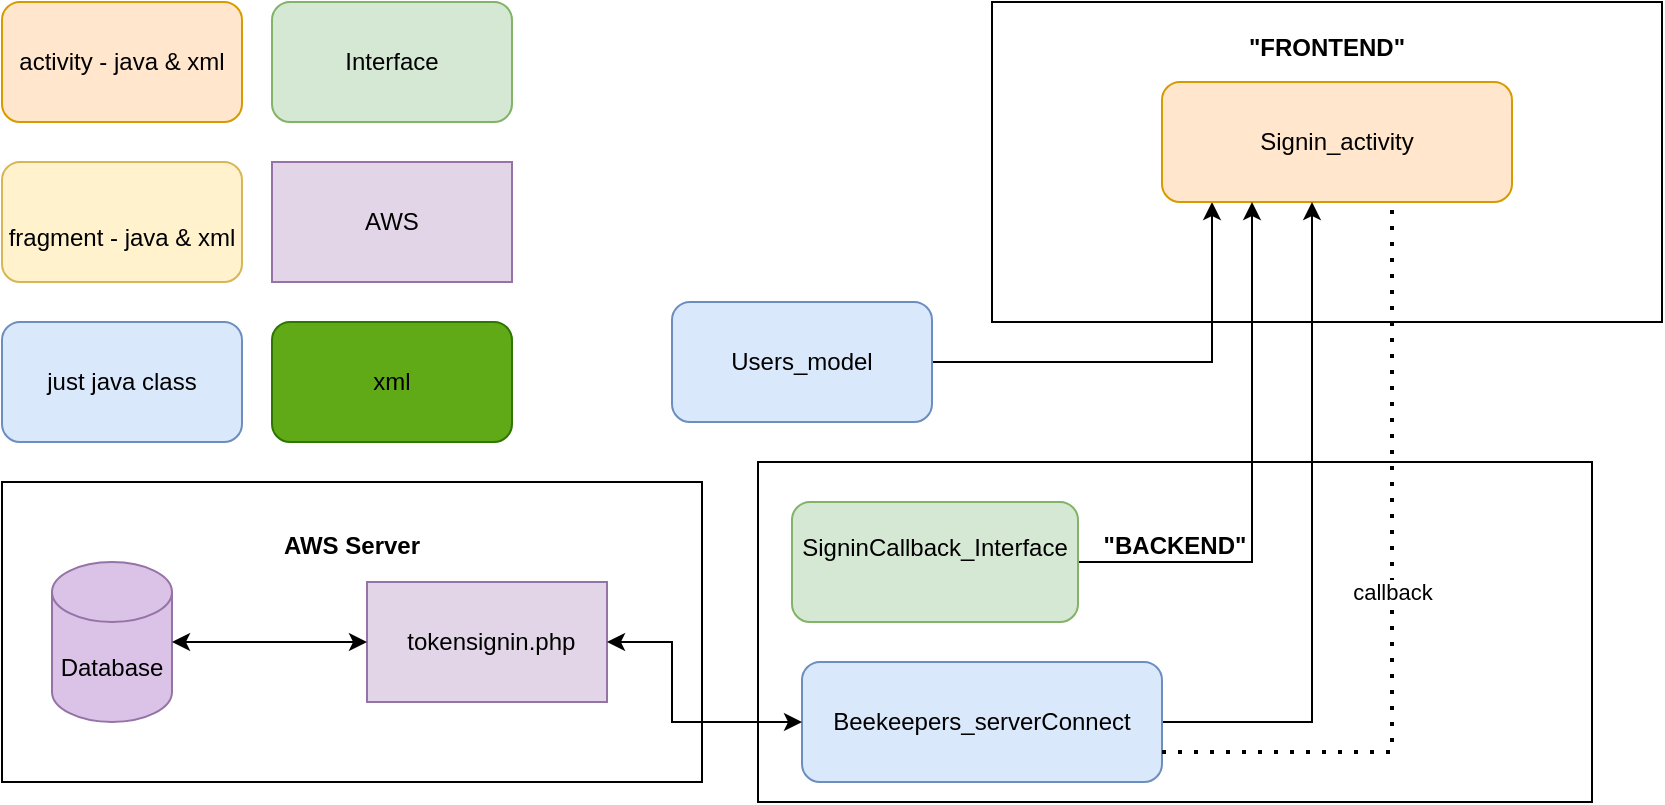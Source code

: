 <mxfile version="20.8.23" type="github" pages="3">
  <diagram id="4UmlPu19v3MCvHZ52S53" name="Signin">
    <mxGraphModel dx="1434" dy="754" grid="1" gridSize="10" guides="1" tooltips="1" connect="1" arrows="1" fold="1" page="1" pageScale="1" pageWidth="850" pageHeight="1100" math="0" shadow="0">
      <root>
        <mxCell id="0" />
        <mxCell id="1" parent="0" />
        <mxCell id="VYw_30TZjjUEuwEQ5wHI-1" value="&lt;div&gt;&lt;b&gt;&quot;FRONTEND&quot;&lt;/b&gt;&lt;/div&gt;&lt;div&gt;&lt;b&gt;&lt;br&gt;&lt;/b&gt;&lt;/div&gt;&lt;div&gt;&lt;b&gt;&lt;br&gt;&lt;/b&gt;&lt;/div&gt;&lt;div&gt;&lt;b&gt;&lt;br&gt;&lt;/b&gt;&lt;/div&gt;&lt;div&gt;&lt;b&gt;&lt;br&gt;&lt;/b&gt;&lt;/div&gt;&lt;div&gt;&lt;b&gt;&lt;br&gt;&lt;/b&gt;&lt;/div&gt;&lt;div&gt;&lt;b&gt;&lt;br&gt;&lt;/b&gt;&lt;/div&gt;&lt;div&gt;&lt;b&gt;&lt;br&gt;&lt;/b&gt;&lt;/div&gt;&lt;div&gt;&lt;b&gt;&lt;br&gt;&lt;/b&gt;&lt;/div&gt;" style="rounded=0;whiteSpace=wrap;html=1;" parent="1" vertex="1">
          <mxGeometry x="510" y="10" width="335" height="160" as="geometry" />
        </mxCell>
        <mxCell id="VYw_30TZjjUEuwEQ5wHI-2" value="&lt;b&gt;&quot;BACKEND&quot;&lt;br&gt;&lt;/b&gt;&lt;div&gt;&lt;b&gt;&lt;br&gt;&lt;/b&gt;&lt;/div&gt;&lt;div&gt;&lt;b&gt;&lt;br&gt;&lt;/b&gt;&lt;/div&gt;&lt;div&gt;&lt;b&gt;&lt;br&gt;&lt;/b&gt;&lt;/div&gt;&lt;div&gt;&lt;b&gt;&lt;br&gt;&lt;/b&gt;&lt;/div&gt;&lt;div&gt;&lt;b&gt;&lt;br&gt;&lt;/b&gt;&lt;/div&gt;&lt;div&gt;&lt;b&gt;&lt;br&gt;&lt;/b&gt;&lt;/div&gt;" style="rounded=0;whiteSpace=wrap;html=1;" parent="1" vertex="1">
          <mxGeometry x="393" y="240" width="417" height="170" as="geometry" />
        </mxCell>
        <mxCell id="VYw_30TZjjUEuwEQ5wHI-3" value="&lt;div&gt;&lt;b&gt;AWS Server&lt;/b&gt;&lt;/div&gt;&lt;div&gt;&lt;b&gt;&lt;br&gt;&lt;/b&gt;&lt;/div&gt;&lt;div&gt;&lt;b&gt;&lt;br&gt;&lt;/b&gt;&lt;/div&gt;&lt;div&gt;&lt;b&gt;&lt;br&gt;&lt;/b&gt;&lt;/div&gt;&lt;div&gt;&lt;b&gt;&lt;br&gt;&lt;/b&gt;&lt;/div&gt;&lt;div&gt;&lt;b&gt;&lt;br&gt;&lt;/b&gt;&lt;/div&gt;&lt;div&gt;&lt;b&gt;&lt;br&gt;&lt;/b&gt;&lt;/div&gt;" style="rounded=0;whiteSpace=wrap;html=1;" parent="1" vertex="1">
          <mxGeometry x="15" y="250" width="350" height="150" as="geometry" />
        </mxCell>
        <mxCell id="VYw_30TZjjUEuwEQ5wHI-4" style="edgeStyle=orthogonalEdgeStyle;rounded=0;orthogonalLoop=1;jettySize=auto;html=1;exitX=1;exitY=0.5;exitDx=0;exitDy=0;" parent="1" source="VYw_30TZjjUEuwEQ5wHI-5" target="VYw_30TZjjUEuwEQ5wHI-6" edge="1">
          <mxGeometry relative="1" as="geometry">
            <mxPoint x="643" y="280" as="targetPoint" />
            <Array as="points">
              <mxPoint x="620" y="190" />
            </Array>
          </mxGeometry>
        </mxCell>
        <mxCell id="VYw_30TZjjUEuwEQ5wHI-5" value="&lt;div&gt;Users_model&lt;/div&gt;" style="rounded=1;whiteSpace=wrap;html=1;fillColor=#dae8fc;strokeColor=#6c8ebf;" parent="1" vertex="1">
          <mxGeometry x="350" y="160" width="130" height="60" as="geometry" />
        </mxCell>
        <mxCell id="VYw_30TZjjUEuwEQ5wHI-6" value="&lt;div&gt;Signin_activity&lt;/div&gt;" style="rounded=1;whiteSpace=wrap;html=1;fillColor=#ffe6cc;strokeColor=#d79b00;" parent="1" vertex="1">
          <mxGeometry x="595" y="50" width="175" height="60" as="geometry" />
        </mxCell>
        <mxCell id="VYw_30TZjjUEuwEQ5wHI-14" style="edgeStyle=orthogonalEdgeStyle;rounded=0;orthogonalLoop=1;jettySize=auto;html=1;exitX=1;exitY=0.5;exitDx=0;exitDy=0;" parent="1" source="VYw_30TZjjUEuwEQ5wHI-19" target="VYw_30TZjjUEuwEQ5wHI-6" edge="1">
          <mxGeometry relative="1" as="geometry">
            <mxPoint x="743" y="560" as="sourcePoint" />
            <mxPoint x="713" y="410" as="targetPoint" />
            <Array as="points">
              <mxPoint x="670" y="370" />
            </Array>
          </mxGeometry>
        </mxCell>
        <mxCell id="VYw_30TZjjUEuwEQ5wHI-19" value="&lt;div&gt;Beekeepers_serverConnect&lt;br&gt;&lt;/div&gt;" style="rounded=1;whiteSpace=wrap;html=1;fillColor=#dae8fc;strokeColor=#6c8ebf;" parent="1" vertex="1">
          <mxGeometry x="415" y="340" width="180" height="60" as="geometry" />
        </mxCell>
        <mxCell id="VYw_30TZjjUEuwEQ5wHI-21" value="&amp;nbsp;tokensignin.php" style="rounded=0;whiteSpace=wrap;html=1;fillColor=#e1d5e7;strokeColor=#9673a6;" parent="1" vertex="1">
          <mxGeometry x="197.5" y="300" width="120" height="60" as="geometry" />
        </mxCell>
        <mxCell id="VYw_30TZjjUEuwEQ5wHI-22" style="edgeStyle=orthogonalEdgeStyle;rounded=0;orthogonalLoop=1;jettySize=auto;html=1;exitX=1;exitY=0.5;exitDx=0;exitDy=0;" parent="1" source="VYw_30TZjjUEuwEQ5wHI-23" target="VYw_30TZjjUEuwEQ5wHI-6" edge="1">
          <mxGeometry relative="1" as="geometry">
            <mxPoint x="643" y="380" as="targetPoint" />
            <Array as="points">
              <mxPoint x="640" y="290" />
            </Array>
          </mxGeometry>
        </mxCell>
        <mxCell id="VYw_30TZjjUEuwEQ5wHI-23" value="&lt;div&gt;SigninCallback_Interface&lt;/div&gt;&lt;div&gt;&lt;br&gt;&lt;/div&gt;" style="rounded=1;whiteSpace=wrap;html=1;fillColor=#d5e8d4;strokeColor=#82b366;" parent="1" vertex="1">
          <mxGeometry x="410" y="260" width="143" height="60" as="geometry" />
        </mxCell>
        <mxCell id="VYw_30TZjjUEuwEQ5wHI-24" value="activity - java &amp;amp; xml" style="rounded=1;whiteSpace=wrap;html=1;fillColor=#ffe6cc;strokeColor=#d79b00;" parent="1" vertex="1">
          <mxGeometry x="15" y="10" width="120" height="60" as="geometry" />
        </mxCell>
        <mxCell id="VYw_30TZjjUEuwEQ5wHI-25" value="&lt;br&gt;fragment - java &amp;amp; xml&lt;br&gt;" style="rounded=1;whiteSpace=wrap;html=1;fillColor=#fff2cc;strokeColor=#d6b656;" parent="1" vertex="1">
          <mxGeometry x="15" y="90" width="120" height="60" as="geometry" />
        </mxCell>
        <mxCell id="VYw_30TZjjUEuwEQ5wHI-26" value="just java class" style="rounded=1;whiteSpace=wrap;html=1;fillColor=#dae8fc;strokeColor=#6c8ebf;" parent="1" vertex="1">
          <mxGeometry x="15" y="170" width="120" height="60" as="geometry" />
        </mxCell>
        <mxCell id="VYw_30TZjjUEuwEQ5wHI-27" value="Interface" style="rounded=1;whiteSpace=wrap;html=1;fillColor=#d5e8d4;strokeColor=#82b366;" parent="1" vertex="1">
          <mxGeometry x="150" y="10" width="120" height="60" as="geometry" />
        </mxCell>
        <mxCell id="VYw_30TZjjUEuwEQ5wHI-28" value="AWS" style="rounded=0;whiteSpace=wrap;html=1;fillColor=#e1d5e7;strokeColor=#9673a6;" parent="1" vertex="1">
          <mxGeometry x="150" y="90" width="120" height="60" as="geometry" />
        </mxCell>
        <mxCell id="VYw_30TZjjUEuwEQ5wHI-29" value="callback" style="endArrow=none;dashed=1;html=1;dashPattern=1 3;strokeWidth=2;rounded=0;exitX=1;exitY=0.75;exitDx=0;exitDy=0;edgeStyle=orthogonalEdgeStyle;" parent="1" source="VYw_30TZjjUEuwEQ5wHI-19" target="VYw_30TZjjUEuwEQ5wHI-6" edge="1">
          <mxGeometry width="50" height="50" relative="1" as="geometry">
            <mxPoint x="833" y="550" as="sourcePoint" />
            <mxPoint x="748" y="310" as="targetPoint" />
            <Array as="points">
              <mxPoint x="710" y="385" />
            </Array>
          </mxGeometry>
        </mxCell>
        <mxCell id="VYw_30TZjjUEuwEQ5wHI-34" value="&lt;font color=&quot;#000000&quot;&gt;xml&lt;/font&gt;" style="rounded=1;whiteSpace=wrap;html=1;fillColor=#60a917;strokeColor=#2D7600;fontColor=#ffffff;" parent="1" vertex="1">
          <mxGeometry x="150" y="170" width="120" height="60" as="geometry" />
        </mxCell>
        <mxCell id="VYw_30TZjjUEuwEQ5wHI-43" value="" style="endArrow=classic;startArrow=classic;html=1;rounded=0;fontColor=#000000;entryX=0;entryY=0.5;entryDx=0;entryDy=0;edgeStyle=orthogonalEdgeStyle;" parent="1" source="VYw_30TZjjUEuwEQ5wHI-21" target="VYw_30TZjjUEuwEQ5wHI-19" edge="1">
          <mxGeometry width="50" height="50" relative="1" as="geometry">
            <mxPoint x="273" y="530" as="sourcePoint" />
            <mxPoint x="323" y="480" as="targetPoint" />
            <Array as="points">
              <mxPoint x="350" y="330" />
              <mxPoint x="350" y="370" />
            </Array>
          </mxGeometry>
        </mxCell>
        <mxCell id="VYw_30TZjjUEuwEQ5wHI-45" value="Database" style="shape=cylinder3;whiteSpace=wrap;html=1;boundedLbl=1;backgroundOutline=1;size=15;fillColor=#DBC2E7;strokeColor=#9673a6;" parent="1" vertex="1">
          <mxGeometry x="40" y="290" width="60" height="80" as="geometry" />
        </mxCell>
        <mxCell id="VYw_30TZjjUEuwEQ5wHI-46" value="" style="endArrow=classic;startArrow=classic;html=1;rounded=0;fontColor=#000000;" parent="1" source="VYw_30TZjjUEuwEQ5wHI-45" target="VYw_30TZjjUEuwEQ5wHI-21" edge="1">
          <mxGeometry width="50" height="50" relative="1" as="geometry">
            <mxPoint x="125" y="300" as="sourcePoint" />
            <mxPoint x="175" y="250" as="targetPoint" />
          </mxGeometry>
        </mxCell>
      </root>
    </mxGraphModel>
  </diagram>
  <diagram name="Farmers" id="byZFCMRHn3LV3xJCW1gj">
    <mxGraphModel dx="1434" dy="754" grid="1" gridSize="10" guides="1" tooltips="1" connect="1" arrows="1" fold="1" page="1" pageScale="1" pageWidth="850" pageHeight="1100" math="0" shadow="0">
      <root>
        <mxCell id="0" />
        <mxCell id="1" parent="0" />
        <mxCell id="D2RBy1HZfk2n_LwsA2Ud-38" value="&lt;div&gt;&lt;br&gt;&lt;/div&gt;&lt;div&gt;&lt;br&gt;&lt;/div&gt;&lt;div&gt;&lt;br&gt;&lt;/div&gt;&lt;div&gt;&lt;br&gt;&lt;/div&gt;&lt;div&gt;&lt;br&gt;&lt;/div&gt;&lt;div&gt;&lt;br&gt;&lt;/div&gt;&lt;div&gt;&lt;b&gt;&quot;FRONTEND&quot;&lt;/b&gt;&lt;br&gt;&lt;/div&gt;" style="rounded=0;whiteSpace=wrap;html=1;" parent="1" vertex="1">
          <mxGeometry x="410" y="30" width="440" height="380" as="geometry" />
        </mxCell>
        <mxCell id="D2RBy1HZfk2n_LwsA2Ud-25" value="&lt;div&gt;&lt;b&gt;&quot;BACKEND&quot;&lt;br&gt;&lt;/b&gt;&lt;/div&gt;&lt;div&gt;&lt;b&gt;&lt;br&gt;&lt;/b&gt;&lt;/div&gt;&lt;div&gt;&lt;b&gt;&lt;br&gt;&lt;/b&gt;&lt;/div&gt;&lt;div&gt;&lt;b&gt;&lt;br&gt;&lt;/b&gt;&lt;/div&gt;&lt;div&gt;&lt;b&gt;&lt;br&gt;&lt;/b&gt;&lt;/div&gt;&lt;div&gt;&lt;b&gt;&lt;br&gt;&lt;/b&gt;&lt;/div&gt;&lt;div&gt;&lt;b&gt;&lt;br&gt;&lt;/b&gt;&lt;/div&gt;&lt;div&gt;&lt;b&gt;&lt;br&gt;&lt;/b&gt;&lt;/div&gt;&lt;div&gt;&lt;b&gt;&lt;br&gt;&lt;/b&gt;&lt;/div&gt;&lt;div&gt;&lt;b&gt;&lt;br&gt;&lt;/b&gt;&lt;/div&gt;&lt;div&gt;&lt;b&gt;&lt;br&gt;&lt;/b&gt;&lt;/div&gt;&lt;div&gt;&lt;b&gt;&lt;br&gt;&lt;/b&gt;&lt;/div&gt;&lt;div&gt;&lt;b&gt;&lt;br&gt;&lt;/b&gt;&lt;/div&gt;&lt;div&gt;&lt;b&gt;&lt;br&gt;&lt;/b&gt;&lt;/div&gt;&lt;div&gt;&lt;b&gt;&lt;br&gt;&lt;/b&gt;&lt;/div&gt;&lt;div&gt;&lt;b&gt;&lt;br&gt;&lt;/b&gt;&lt;/div&gt;&lt;div&gt;&lt;b&gt;&lt;br&gt;&lt;/b&gt;&lt;/div&gt;&lt;div&gt;&lt;b&gt;&lt;br&gt;&lt;/b&gt;&lt;/div&gt;&lt;div&gt;&lt;b&gt;&lt;br&gt;&lt;/b&gt;&lt;/div&gt;&lt;div&gt;&lt;b&gt;&lt;br&gt;&lt;/b&gt;&lt;/div&gt;&lt;div&gt;&lt;b&gt;&lt;br&gt;&lt;/b&gt;&lt;/div&gt;" style="rounded=0;whiteSpace=wrap;html=1;" parent="1" vertex="1">
          <mxGeometry x="30" y="110" width="360" height="400" as="geometry" />
        </mxCell>
        <mxCell id="D2RBy1HZfk2n_LwsA2Ud-23" value="&lt;div&gt;&lt;br&gt;&lt;/div&gt;&lt;div&gt;&lt;br&gt;&lt;/div&gt;&lt;div&gt;&lt;br&gt;&lt;/div&gt;&lt;div&gt;&lt;br&gt;&lt;/div&gt;&lt;div&gt;&lt;b&gt;AWS Server&lt;/b&gt;&lt;br&gt;&lt;/div&gt;" style="rounded=0;whiteSpace=wrap;html=1;" parent="1" vertex="1">
          <mxGeometry x="30" y="520" width="350" height="280" as="geometry" />
        </mxCell>
        <mxCell id="D2RBy1HZfk2n_LwsA2Ud-11" style="edgeStyle=orthogonalEdgeStyle;rounded=0;orthogonalLoop=1;jettySize=auto;html=1;exitX=1;exitY=0.5;exitDx=0;exitDy=0;entryX=0;entryY=0.5;entryDx=0;entryDy=0;" parent="1" source="D2RBy1HZfk2n_LwsA2Ud-1" target="D2RBy1HZfk2n_LwsA2Ud-4" edge="1">
          <mxGeometry relative="1" as="geometry" />
        </mxCell>
        <mxCell id="D2RBy1HZfk2n_LwsA2Ud-1" value="Farmers_model" style="rounded=1;whiteSpace=wrap;html=1;fillColor=#dae8fc;strokeColor=#6c8ebf;" parent="1" vertex="1">
          <mxGeometry x="60" y="190" width="120" height="60" as="geometry" />
        </mxCell>
        <mxCell id="D2RBy1HZfk2n_LwsA2Ud-2" value="Farmers_activity" style="rounded=1;whiteSpace=wrap;html=1;fillColor=#ffe6cc;strokeColor=#d79b00;" parent="1" vertex="1">
          <mxGeometry x="720" y="140" width="120" height="60" as="geometry" />
        </mxCell>
        <mxCell id="D2RBy1HZfk2n_LwsA2Ud-33" style="edgeStyle=orthogonalEdgeStyle;rounded=0;orthogonalLoop=1;jettySize=auto;html=1;exitX=0.5;exitY=0;exitDx=0;exitDy=0;entryX=0.25;entryY=1;entryDx=0;entryDy=0;" parent="1" source="D2RBy1HZfk2n_LwsA2Ud-3" target="D2RBy1HZfk2n_LwsA2Ud-2" edge="1">
          <mxGeometry relative="1" as="geometry" />
        </mxCell>
        <mxCell id="D2RBy1HZfk2n_LwsA2Ud-3" value="Farmers_fragment" style="rounded=1;whiteSpace=wrap;html=1;fillColor=#fff2cc;strokeColor=#d6b656;" parent="1" vertex="1">
          <mxGeometry x="435" y="220" width="120" height="60" as="geometry" />
        </mxCell>
        <mxCell id="D2RBy1HZfk2n_LwsA2Ud-10" style="edgeStyle=orthogonalEdgeStyle;rounded=0;orthogonalLoop=1;jettySize=auto;html=1;exitX=1;exitY=0.5;exitDx=0;exitDy=0;entryX=0;entryY=0.5;entryDx=0;entryDy=0;" parent="1" source="D2RBy1HZfk2n_LwsA2Ud-4" target="D2RBy1HZfk2n_LwsA2Ud-3" edge="1">
          <mxGeometry relative="1" as="geometry" />
        </mxCell>
        <mxCell id="D2RBy1HZfk2n_LwsA2Ud-29" value="Data massaged" style="edgeStyle=orthogonalEdgeStyle;rounded=0;orthogonalLoop=1;jettySize=auto;html=1;exitX=0;exitY=0.75;exitDx=0;exitDy=0;entryX=0;entryY=0;entryDx=0;entryDy=0;" parent="1" source="D2RBy1HZfk2n_LwsA2Ud-3" target="D2RBy1HZfk2n_LwsA2Ud-8" edge="1">
          <mxGeometry relative="1" as="geometry" />
        </mxCell>
        <mxCell id="7gFXUmpZiTI0ASyDjUsG-7" style="edgeStyle=orthogonalEdgeStyle;rounded=0;orthogonalLoop=1;jettySize=auto;html=1;exitX=1;exitY=0.25;exitDx=0;exitDy=0;entryX=0;entryY=0.5;entryDx=0;entryDy=0;" parent="1" source="D2RBy1HZfk2n_LwsA2Ud-4" target="7gFXUmpZiTI0ASyDjUsG-1" edge="1">
          <mxGeometry relative="1" as="geometry" />
        </mxCell>
        <mxCell id="D2RBy1HZfk2n_LwsA2Ud-4" value="Farmers_viewModel" style="rounded=1;whiteSpace=wrap;html=1;fillColor=#dae8fc;strokeColor=#6c8ebf;" parent="1" vertex="1">
          <mxGeometry x="240" y="190" width="120" height="60" as="geometry" />
        </mxCell>
        <mxCell id="D2RBy1HZfk2n_LwsA2Ud-13" style="edgeStyle=orthogonalEdgeStyle;rounded=0;orthogonalLoop=1;jettySize=auto;html=1;exitX=0.5;exitY=0;exitDx=0;exitDy=0;entryX=0.5;entryY=1;entryDx=0;entryDy=0;" parent="1" source="D2RBy1HZfk2n_LwsA2Ud-16" target="D2RBy1HZfk2n_LwsA2Ud-15" edge="1">
          <mxGeometry relative="1" as="geometry">
            <mxPoint x="300" y="430" as="sourcePoint" />
            <mxPoint x="300" y="370" as="targetPoint" />
          </mxGeometry>
        </mxCell>
        <mxCell id="D2RBy1HZfk2n_LwsA2Ud-12" style="edgeStyle=orthogonalEdgeStyle;rounded=0;orthogonalLoop=1;jettySize=auto;html=1;exitX=0.5;exitY=0;exitDx=0;exitDy=0;entryX=0.5;entryY=1;entryDx=0;entryDy=0;" parent="1" source="D2RBy1HZfk2n_LwsA2Ud-15" target="D2RBy1HZfk2n_LwsA2Ud-4" edge="1">
          <mxGeometry relative="1" as="geometry">
            <mxPoint x="300" y="310" as="sourcePoint" />
          </mxGeometry>
        </mxCell>
        <mxCell id="D2RBy1HZfk2n_LwsA2Ud-9" style="edgeStyle=orthogonalEdgeStyle;rounded=0;orthogonalLoop=1;jettySize=auto;html=1;exitX=0.5;exitY=0;exitDx=0;exitDy=0;entryX=0.5;entryY=1;entryDx=0;entryDy=0;" parent="1" source="D2RBy1HZfk2n_LwsA2Ud-8" target="D2RBy1HZfk2n_LwsA2Ud-3" edge="1">
          <mxGeometry relative="1" as="geometry" />
        </mxCell>
        <mxCell id="D2RBy1HZfk2n_LwsA2Ud-8" value="Farmers_recycler&lt;br&gt;ViewAdapater" style="rounded=1;whiteSpace=wrap;html=1;fillColor=#dae8fc;strokeColor=#6c8ebf;" parent="1" vertex="1">
          <mxGeometry x="425" y="310" width="120" height="60" as="geometry" />
        </mxCell>
        <mxCell id="D2RBy1HZfk2n_LwsA2Ud-15" value="Farmers_repository" style="rounded=1;whiteSpace=wrap;html=1;fillColor=#dae8fc;strokeColor=#6c8ebf;" parent="1" vertex="1">
          <mxGeometry x="240" y="310" width="120" height="60" as="geometry" />
        </mxCell>
        <mxCell id="D2RBy1HZfk2n_LwsA2Ud-16" value="&lt;div&gt;Farmers_background&lt;/div&gt;&lt;div&gt;Farmers_serverConnect&lt;br&gt;&lt;/div&gt;" style="rounded=1;whiteSpace=wrap;html=1;fillColor=#dae8fc;strokeColor=#6c8ebf;" parent="1" vertex="1">
          <mxGeometry x="230" y="430" width="140" height="60" as="geometry" />
        </mxCell>
        <mxCell id="D2RBy1HZfk2n_LwsA2Ud-17" value="farmers.php" style="rounded=0;whiteSpace=wrap;html=1;fillColor=#e1d5e7;strokeColor=#9673a6;" parent="1" vertex="1">
          <mxGeometry x="70" y="570" width="120" height="60" as="geometry" />
        </mxCell>
        <mxCell id="D2RBy1HZfk2n_LwsA2Ud-18" value="Database" style="shape=cylinder3;whiteSpace=wrap;html=1;boundedLbl=1;backgroundOutline=1;size=15;fillColor=#e1d5e7;strokeColor=#9673a6;" parent="1" vertex="1">
          <mxGeometry x="160" y="710" width="60" height="80" as="geometry" />
        </mxCell>
        <mxCell id="A2ieakUezRGbFhJahq2I-2" style="edgeStyle=orthogonalEdgeStyle;rounded=0;orthogonalLoop=1;jettySize=auto;html=1;exitX=1;exitY=0.5;exitDx=0;exitDy=0;entryX=0;entryY=0.5;entryDx=0;entryDy=0;" parent="1" source="A2ieakUezRGbFhJahq2I-1" target="D2RBy1HZfk2n_LwsA2Ud-15" edge="1">
          <mxGeometry relative="1" as="geometry" />
        </mxCell>
        <mxCell id="A2ieakUezRGbFhJahq2I-1" value="&lt;div&gt;FarmersCallback_Interface&lt;/div&gt;&lt;div&gt;&lt;br&gt;&lt;/div&gt;" style="rounded=1;whiteSpace=wrap;html=1;fillColor=#d5e8d4;strokeColor=#82b366;" parent="1" vertex="1">
          <mxGeometry x="40" y="310" width="160" height="60" as="geometry" />
        </mxCell>
        <mxCell id="A2ieakUezRGbFhJahq2I-3" value="activity - java &amp;amp; xml" style="rounded=1;whiteSpace=wrap;html=1;fillColor=#ffe6cc;strokeColor=#d79b00;" parent="1" vertex="1">
          <mxGeometry x="565" y="510" width="120" height="60" as="geometry" />
        </mxCell>
        <mxCell id="A2ieakUezRGbFhJahq2I-4" value="&lt;br&gt;fragment - java &amp;amp; xml&lt;br&gt;" style="rounded=1;whiteSpace=wrap;html=1;fillColor=#fff2cc;strokeColor=#d6b656;" parent="1" vertex="1">
          <mxGeometry x="565" y="590" width="120" height="60" as="geometry" />
        </mxCell>
        <mxCell id="A2ieakUezRGbFhJahq2I-5" value="just java class" style="rounded=1;whiteSpace=wrap;html=1;fillColor=#dae8fc;strokeColor=#6c8ebf;" parent="1" vertex="1">
          <mxGeometry x="565" y="670" width="120" height="60" as="geometry" />
        </mxCell>
        <mxCell id="A2ieakUezRGbFhJahq2I-6" value="Interface" style="rounded=1;whiteSpace=wrap;html=1;fillColor=#d5e8d4;strokeColor=#82b366;" parent="1" vertex="1">
          <mxGeometry x="700" y="510" width="120" height="60" as="geometry" />
        </mxCell>
        <mxCell id="A2ieakUezRGbFhJahq2I-7" value="AWS" style="rounded=0;whiteSpace=wrap;html=1;fillColor=#e1d5e7;strokeColor=#9673a6;" parent="1" vertex="1">
          <mxGeometry x="700" y="590" width="120" height="60" as="geometry" />
        </mxCell>
        <mxCell id="N2j-nEuSFZMhURVLFcbB-1" value="callback" style="endArrow=none;dashed=1;html=1;dashPattern=1 3;strokeWidth=2;rounded=0;exitX=1;exitY=0.25;exitDx=0;exitDy=0;entryX=0.75;entryY=1;entryDx=0;entryDy=0;" parent="1" source="D2RBy1HZfk2n_LwsA2Ud-16" target="D2RBy1HZfk2n_LwsA2Ud-4" edge="1">
          <mxGeometry width="50" height="50" relative="1" as="geometry">
            <mxPoint x="390" y="420" as="sourcePoint" />
            <mxPoint x="440" y="370" as="targetPoint" />
            <Array as="points">
              <mxPoint x="390" y="445" />
              <mxPoint x="380" y="300" />
              <mxPoint x="330" y="300" />
            </Array>
          </mxGeometry>
        </mxCell>
        <mxCell id="7gFXUmpZiTI0ASyDjUsG-6" style="edgeStyle=orthogonalEdgeStyle;rounded=0;orthogonalLoop=1;jettySize=auto;html=1;exitX=1;exitY=0.5;exitDx=0;exitDy=0;entryX=0;entryY=0.25;entryDx=0;entryDy=0;" parent="1" source="7gFXUmpZiTI0ASyDjUsG-1" target="D2RBy1HZfk2n_LwsA2Ud-2" edge="1">
          <mxGeometry relative="1" as="geometry" />
        </mxCell>
        <mxCell id="7gFXUmpZiTI0ASyDjUsG-1" value="FarmersDetail_fragment" style="rounded=1;whiteSpace=wrap;html=1;fillColor=#fff2cc;strokeColor=#d6b656;" parent="1" vertex="1">
          <mxGeometry x="425" y="130" width="140" height="60" as="geometry" />
        </mxCell>
        <mxCell id="7gFXUmpZiTI0ASyDjUsG-8" value="getFarmerPictures.php" style="rounded=0;whiteSpace=wrap;html=1;fillColor=#e1d5e7;strokeColor=#9673a6;" parent="1" vertex="1">
          <mxGeometry x="220" y="570" width="130" height="60" as="geometry" />
        </mxCell>
        <mxCell id="7gFXUmpZiTI0ASyDjUsG-9" value="" style="endArrow=classic;startArrow=classic;html=1;rounded=0;entryX=0;entryY=0.5;entryDx=0;entryDy=0;exitX=0.25;exitY=0;exitDx=0;exitDy=0;" parent="1" source="D2RBy1HZfk2n_LwsA2Ud-17" target="D2RBy1HZfk2n_LwsA2Ud-16" edge="1">
          <mxGeometry width="50" height="50" relative="1" as="geometry">
            <mxPoint x="130" y="510" as="sourcePoint" />
            <mxPoint x="180" y="460" as="targetPoint" />
            <Array as="points">
              <mxPoint x="100" y="500" />
              <mxPoint x="160" y="500" />
              <mxPoint x="160" y="460" />
            </Array>
          </mxGeometry>
        </mxCell>
        <mxCell id="7gFXUmpZiTI0ASyDjUsG-10" value="" style="endArrow=classic;startArrow=classic;html=1;rounded=0;entryX=0.25;entryY=1;entryDx=0;entryDy=0;exitX=0;exitY=0;exitDx=0;exitDy=52.5;exitPerimeter=0;" parent="1" source="D2RBy1HZfk2n_LwsA2Ud-18" target="D2RBy1HZfk2n_LwsA2Ud-17" edge="1">
          <mxGeometry width="50" height="50" relative="1" as="geometry">
            <mxPoint x="80" y="720" as="sourcePoint" />
            <mxPoint x="130" y="670" as="targetPoint" />
            <Array as="points">
              <mxPoint x="100" y="763" />
            </Array>
          </mxGeometry>
        </mxCell>
        <mxCell id="_xwLSgBINadIU_c_Yclm-1" value="" style="endArrow=classic;startArrow=classic;html=1;rounded=0;exitX=1;exitY=0;exitDx=0;exitDy=52.5;exitPerimeter=0;entryX=0.75;entryY=1;entryDx=0;entryDy=0;" parent="1" source="D2RBy1HZfk2n_LwsA2Ud-18" target="7gFXUmpZiTI0ASyDjUsG-8" edge="1">
          <mxGeometry width="50" height="50" relative="1" as="geometry">
            <mxPoint x="280" y="730" as="sourcePoint" />
            <mxPoint x="330" y="680" as="targetPoint" />
            <Array as="points">
              <mxPoint x="318" y="763" />
            </Array>
          </mxGeometry>
        </mxCell>
        <mxCell id="pwigSYivNJJ7ZsHtrfk3-2" value="" style="endArrow=classic;startArrow=classic;html=1;rounded=0;fontColor=#000000;exitX=1;exitY=0.5;exitDx=0;exitDy=0;entryX=1;entryY=0.75;entryDx=0;entryDy=0;" parent="1" source="7gFXUmpZiTI0ASyDjUsG-8" target="D2RBy1HZfk2n_LwsA2Ud-3" edge="1">
          <mxGeometry width="50" height="50" relative="1" as="geometry">
            <mxPoint x="470" y="600" as="sourcePoint" />
            <mxPoint x="520" y="550" as="targetPoint" />
            <Array as="points">
              <mxPoint x="555" y="600" />
            </Array>
          </mxGeometry>
        </mxCell>
      </root>
    </mxGraphModel>
  </diagram>
  <diagram id="u-hS6xU6RPR59OFksZiX" name="Beekeepers">
    <mxGraphModel dx="2359" dy="794" grid="1" gridSize="10" guides="1" tooltips="1" connect="1" arrows="1" fold="1" page="1" pageScale="1" pageWidth="850" pageHeight="1100" math="0" shadow="0">
      <root>
        <mxCell id="0" />
        <mxCell id="1" parent="0" />
        <mxCell id="JUqm8lqT8SOmkLuRSxTt-1" value="&lt;div&gt;&lt;b&gt;&quot;FRONTEND&quot;&lt;/b&gt;&lt;/div&gt;&lt;div&gt;&lt;b&gt;&lt;br&gt;&lt;/b&gt;&lt;/div&gt;&lt;div&gt;&lt;b&gt;&lt;br&gt;&lt;/b&gt;&lt;/div&gt;&lt;div&gt;&lt;b&gt;&lt;br&gt;&lt;/b&gt;&lt;/div&gt;&lt;div&gt;&lt;b&gt;&lt;br&gt;&lt;/b&gt;&lt;/div&gt;&lt;div&gt;&lt;b&gt;&lt;br&gt;&lt;/b&gt;&lt;/div&gt;&lt;div&gt;&lt;b&gt;&lt;br&gt;&lt;/b&gt;&lt;/div&gt;&lt;div&gt;&lt;b&gt;&lt;br&gt;&lt;/b&gt;&lt;/div&gt;&lt;div&gt;&lt;b&gt;&lt;br&gt;&lt;/b&gt;&lt;/div&gt;&lt;div&gt;&lt;b&gt;&lt;br&gt;&lt;/b&gt;&lt;/div&gt;&lt;div&gt;&lt;b&gt;&lt;br&gt;&lt;/b&gt;&lt;/div&gt;&lt;div&gt;&lt;b&gt;&lt;br&gt;&lt;/b&gt;&lt;/div&gt;&lt;div&gt;&lt;b&gt;&lt;br&gt;&lt;/b&gt;&lt;/div&gt;&lt;div&gt;&lt;b&gt;&lt;br&gt;&lt;/b&gt;&lt;/div&gt;&lt;div&gt;&lt;b&gt;&lt;br&gt;&lt;/b&gt;&lt;/div&gt;&lt;div&gt;&lt;b&gt;&lt;br&gt;&lt;/b&gt;&lt;/div&gt;&lt;div&gt;&lt;b&gt;&lt;br&gt;&lt;/b&gt;&lt;/div&gt;&lt;div&gt;&lt;b&gt;&lt;br&gt;&lt;/b&gt;&lt;/div&gt;&lt;div&gt;&lt;b&gt;&lt;br&gt;&lt;/b&gt;&lt;/div&gt;&lt;div&gt;&lt;b&gt;&lt;br&gt;&lt;/b&gt;&lt;/div&gt;&lt;div&gt;&lt;b&gt;&lt;br&gt;&lt;/b&gt;&lt;/div&gt;&lt;div&gt;&lt;b&gt;&lt;br&gt;&lt;/b&gt;&lt;/div&gt;&lt;div&gt;&lt;b&gt;&lt;br&gt;&lt;/b&gt;&lt;/div&gt;&lt;div&gt;&lt;b&gt;&lt;br&gt;&lt;/b&gt;&lt;/div&gt;&lt;div&gt;&lt;b&gt;&lt;br&gt;&lt;/b&gt;&lt;/div&gt;&lt;div&gt;&lt;b&gt;&lt;br&gt;&lt;/b&gt;&lt;/div&gt;&lt;div&gt;&lt;b&gt;&lt;br&gt;&lt;/b&gt;&lt;/div&gt;&lt;div&gt;&lt;b&gt;&lt;br&gt;&lt;/b&gt;&lt;/div&gt;&lt;div&gt;&lt;b&gt;&lt;br&gt;&lt;/b&gt;&lt;/div&gt;" style="rounded=0;whiteSpace=wrap;html=1;" parent="1" vertex="1">
          <mxGeometry x="-80" y="10" width="925" height="480" as="geometry" />
        </mxCell>
        <mxCell id="JUqm8lqT8SOmkLuRSxTt-2" value="&lt;b&gt;&quot;BACKEND&quot;&lt;br&gt;&lt;/b&gt;&lt;div&gt;&lt;b&gt;&lt;br&gt;&lt;/b&gt;&lt;/div&gt;&lt;div&gt;&lt;b&gt;&lt;br&gt;&lt;/b&gt;&lt;/div&gt;&lt;div&gt;&lt;b&gt;&lt;br&gt;&lt;/b&gt;&lt;/div&gt;&lt;div&gt;&lt;b&gt;&lt;br&gt;&lt;/b&gt;&lt;/div&gt;&lt;div&gt;&lt;b&gt;&lt;br&gt;&lt;/b&gt;&lt;/div&gt;&lt;div&gt;&lt;b&gt;&lt;br&gt;&lt;/b&gt;&lt;/div&gt;" style="rounded=0;whiteSpace=wrap;html=1;" parent="1" vertex="1">
          <mxGeometry x="165" y="500" width="440" height="270" as="geometry" />
        </mxCell>
        <mxCell id="JUqm8lqT8SOmkLuRSxTt-3" value="&lt;div&gt;&lt;br&gt;&lt;/div&gt;&lt;div&gt;&lt;br&gt;&lt;/div&gt;&lt;div&gt;&lt;br&gt;&lt;/div&gt;&lt;div&gt;&lt;br&gt;&lt;/div&gt;&lt;div&gt;&lt;b&gt;AWS Server&lt;/b&gt;&lt;br&gt;&lt;/div&gt;" style="rounded=0;whiteSpace=wrap;html=1;" parent="1" vertex="1">
          <mxGeometry x="-210" y="500" width="350" height="290" as="geometry" />
        </mxCell>
        <mxCell id="JUqm8lqT8SOmkLuRSxTt-4" style="edgeStyle=orthogonalEdgeStyle;rounded=0;orthogonalLoop=1;jettySize=auto;html=1;exitX=1;exitY=0.5;exitDx=0;exitDy=0;entryX=0;entryY=0.5;entryDx=0;entryDy=0;" parent="1" source="JUqm8lqT8SOmkLuRSxTt-5" target="JUqm8lqT8SOmkLuRSxTt-11" edge="1">
          <mxGeometry relative="1" as="geometry" />
        </mxCell>
        <mxCell id="JUqm8lqT8SOmkLuRSxTt-5" value="&lt;div&gt;Beekeepers_model&lt;/div&gt;" style="rounded=1;whiteSpace=wrap;html=1;fillColor=#dae8fc;strokeColor=#6c8ebf;" parent="1" vertex="1">
          <mxGeometry x="245" y="510" width="130" height="60" as="geometry" />
        </mxCell>
        <mxCell id="JUqm8lqT8SOmkLuRSxTt-6" value="&lt;div&gt;BeekeepersOverview_activity&lt;/div&gt;" style="rounded=1;whiteSpace=wrap;html=1;fillColor=#ffe6cc;strokeColor=#d79b00;" parent="1" vertex="1">
          <mxGeometry x="-20" y="60" width="175" height="60" as="geometry" />
        </mxCell>
        <mxCell id="JUqm8lqT8SOmkLuRSxTt-7" style="edgeStyle=orthogonalEdgeStyle;rounded=0;orthogonalLoop=1;jettySize=auto;html=1;exitX=0.5;exitY=0;exitDx=0;exitDy=0;entryX=0.25;entryY=1;entryDx=0;entryDy=0;" parent="1" source="JUqm8lqT8SOmkLuRSxTt-8" target="JUqm8lqT8SOmkLuRSxTt-6" edge="1">
          <mxGeometry relative="1" as="geometry" />
        </mxCell>
        <mxCell id="JUqm8lqT8SOmkLuRSxTt-8" value="BeekeepersOverview_fragment" style="rounded=1;whiteSpace=wrap;html=1;fillColor=#fff2cc;strokeColor=#d6b656;" parent="1" vertex="1">
          <mxGeometry x="-50" y="190" width="180" height="60" as="geometry" />
        </mxCell>
        <mxCell id="JUqm8lqT8SOmkLuRSxTt-9" style="edgeStyle=orthogonalEdgeStyle;rounded=0;orthogonalLoop=1;jettySize=auto;html=1;entryX=1;entryY=1;entryDx=0;entryDy=0;exitX=0.25;exitY=0;exitDx=0;exitDy=0;" parent="1" source="JUqm8lqT8SOmkLuRSxTt-11" target="JUqm8lqT8SOmkLuRSxTt-8" edge="1">
          <mxGeometry relative="1" as="geometry">
            <mxPoint x="450" y="470" as="sourcePoint" />
            <Array as="points">
              <mxPoint x="450" y="470" />
              <mxPoint x="240" y="470" />
              <mxPoint x="240" y="290" />
              <mxPoint x="130" y="290" />
            </Array>
          </mxGeometry>
        </mxCell>
        <mxCell id="JUqm8lqT8SOmkLuRSxTt-10" value="Data massaged" style="edgeStyle=orthogonalEdgeStyle;rounded=0;orthogonalLoop=1;jettySize=auto;html=1;exitX=0.25;exitY=1;exitDx=0;exitDy=0;entryX=0;entryY=0;entryDx=0;entryDy=0;" parent="1" source="JUqm8lqT8SOmkLuRSxTt-8" target="JUqm8lqT8SOmkLuRSxTt-15" edge="1">
          <mxGeometry relative="1" as="geometry" />
        </mxCell>
        <mxCell id="uqkRNkJ_8DF6tc1GLCMt-2" style="edgeStyle=orthogonalEdgeStyle;rounded=0;orthogonalLoop=1;jettySize=auto;html=1;exitX=1;exitY=0.75;exitDx=0;exitDy=0;fontColor=#000000;" parent="1" source="JUqm8lqT8SOmkLuRSxTt-11" target="_SZNkDUoSoNYlQLUgMdR-4" edge="1">
          <mxGeometry relative="1" as="geometry" />
        </mxCell>
        <mxCell id="uqkRNkJ_8DF6tc1GLCMt-3" style="edgeStyle=orthogonalEdgeStyle;rounded=0;orthogonalLoop=1;jettySize=auto;html=1;exitX=0.5;exitY=0;exitDx=0;exitDy=0;fontColor=#000000;" parent="1" source="JUqm8lqT8SOmkLuRSxTt-11" target="_SZNkDUoSoNYlQLUgMdR-2" edge="1">
          <mxGeometry relative="1" as="geometry">
            <Array as="points">
              <mxPoint x="485" y="420" />
              <mxPoint x="340" y="420" />
            </Array>
          </mxGeometry>
        </mxCell>
        <mxCell id="JUqm8lqT8SOmkLuRSxTt-11" value="&lt;div&gt;Beekeepers_viewModel&lt;/div&gt;" style="rounded=1;whiteSpace=wrap;html=1;fillColor=#dae8fc;strokeColor=#6c8ebf;" parent="1" vertex="1">
          <mxGeometry x="415" y="510" width="140" height="60" as="geometry" />
        </mxCell>
        <mxCell id="JUqm8lqT8SOmkLuRSxTt-12" style="edgeStyle=orthogonalEdgeStyle;rounded=0;orthogonalLoop=1;jettySize=auto;html=1;exitX=1;exitY=0.5;exitDx=0;exitDy=0;entryX=0.5;entryY=1;entryDx=0;entryDy=0;" parent="1" source="JUqm8lqT8SOmkLuRSxTt-18" target="JUqm8lqT8SOmkLuRSxTt-16" edge="1">
          <mxGeometry relative="1" as="geometry">
            <mxPoint x="515" y="820" as="sourcePoint" />
            <mxPoint x="515" y="760" as="targetPoint" />
          </mxGeometry>
        </mxCell>
        <mxCell id="JUqm8lqT8SOmkLuRSxTt-13" style="edgeStyle=orthogonalEdgeStyle;rounded=0;orthogonalLoop=1;jettySize=auto;html=1;exitX=0.5;exitY=0;exitDx=0;exitDy=0;entryX=0.5;entryY=1;entryDx=0;entryDy=0;" parent="1" source="JUqm8lqT8SOmkLuRSxTt-16" target="JUqm8lqT8SOmkLuRSxTt-11" edge="1">
          <mxGeometry relative="1" as="geometry">
            <mxPoint x="515" y="700" as="sourcePoint" />
          </mxGeometry>
        </mxCell>
        <mxCell id="JUqm8lqT8SOmkLuRSxTt-14" style="edgeStyle=orthogonalEdgeStyle;rounded=0;orthogonalLoop=1;jettySize=auto;html=1;exitX=0.5;exitY=0;exitDx=0;exitDy=0;entryX=0.75;entryY=1;entryDx=0;entryDy=0;" parent="1" source="JUqm8lqT8SOmkLuRSxTt-15" target="JUqm8lqT8SOmkLuRSxTt-8" edge="1">
          <mxGeometry relative="1" as="geometry" />
        </mxCell>
        <mxCell id="JUqm8lqT8SOmkLuRSxTt-15" value="&lt;div&gt;BeeKeepers_recycler&lt;/div&gt;ViewAdapater" style="rounded=1;whiteSpace=wrap;html=1;fillColor=#dae8fc;strokeColor=#6c8ebf;" parent="1" vertex="1">
          <mxGeometry x="5" y="300" width="120" height="60" as="geometry" />
        </mxCell>
        <mxCell id="JUqm8lqT8SOmkLuRSxTt-16" value="Beekeepers_repository" style="rounded=1;whiteSpace=wrap;html=1;fillColor=#dae8fc;strokeColor=#6c8ebf;" parent="1" vertex="1">
          <mxGeometry x="415" y="610" width="140" height="60" as="geometry" />
        </mxCell>
        <mxCell id="JUqm8lqT8SOmkLuRSxTt-18" value="&lt;div&gt;Beekeepers_serverConnect&lt;br&gt;&lt;/div&gt;" style="rounded=1;whiteSpace=wrap;html=1;fillColor=#dae8fc;strokeColor=#6c8ebf;" parent="1" vertex="1">
          <mxGeometry x="200" y="690" width="180" height="60" as="geometry" />
        </mxCell>
        <mxCell id="uNIUjDinPRB57yDUoqEO-2" value="" style="edgeStyle=orthogonalEdgeStyle;rounded=0;orthogonalLoop=1;jettySize=auto;html=1;" edge="1" parent="1" source="JUqm8lqT8SOmkLuRSxTt-21" target="JUqm8lqT8SOmkLuRSxTt-18">
          <mxGeometry relative="1" as="geometry" />
        </mxCell>
        <mxCell id="JUqm8lqT8SOmkLuRSxTt-21" value="&amp;nbsp;beekeepers.php" style="rounded=0;whiteSpace=wrap;html=1;fillColor=#e1d5e7;strokeColor=#9673a6;" parent="1" vertex="1">
          <mxGeometry x="-27.5" y="690" width="120" height="60" as="geometry" />
        </mxCell>
        <mxCell id="JUqm8lqT8SOmkLuRSxTt-28" style="edgeStyle=orthogonalEdgeStyle;rounded=0;orthogonalLoop=1;jettySize=auto;html=1;exitX=1;exitY=0.5;exitDx=0;exitDy=0;entryX=0;entryY=0.5;entryDx=0;entryDy=0;" parent="1" source="JUqm8lqT8SOmkLuRSxTt-29" target="JUqm8lqT8SOmkLuRSxTt-16" edge="1">
          <mxGeometry relative="1" as="geometry" />
        </mxCell>
        <mxCell id="JUqm8lqT8SOmkLuRSxTt-29" value="&lt;div&gt;BeekeepersCallback_Interface&lt;/div&gt;&lt;div&gt;&lt;br&gt;&lt;/div&gt;" style="rounded=1;whiteSpace=wrap;html=1;fillColor=#d5e8d4;strokeColor=#82b366;" parent="1" vertex="1">
          <mxGeometry x="205" y="610" width="190" height="60" as="geometry" />
        </mxCell>
        <mxCell id="JUqm8lqT8SOmkLuRSxTt-30" value="activity - java &amp;amp; xml" style="rounded=1;whiteSpace=wrap;html=1;fillColor=#ffe6cc;strokeColor=#d79b00;" parent="1" vertex="1">
          <mxGeometry x="-350" y="260" width="120" height="60" as="geometry" />
        </mxCell>
        <mxCell id="JUqm8lqT8SOmkLuRSxTt-31" value="&lt;br&gt;fragment - java &amp;amp; xml&lt;br&gt;" style="rounded=1;whiteSpace=wrap;html=1;fillColor=#fff2cc;strokeColor=#d6b656;" parent="1" vertex="1">
          <mxGeometry x="-350" y="340" width="120" height="60" as="geometry" />
        </mxCell>
        <mxCell id="JUqm8lqT8SOmkLuRSxTt-32" value="just java class" style="rounded=1;whiteSpace=wrap;html=1;fillColor=#dae8fc;strokeColor=#6c8ebf;" parent="1" vertex="1">
          <mxGeometry x="-350" y="420" width="120" height="60" as="geometry" />
        </mxCell>
        <mxCell id="JUqm8lqT8SOmkLuRSxTt-33" value="Interface" style="rounded=1;whiteSpace=wrap;html=1;fillColor=#d5e8d4;strokeColor=#82b366;" parent="1" vertex="1">
          <mxGeometry x="-215" y="260" width="120" height="60" as="geometry" />
        </mxCell>
        <mxCell id="JUqm8lqT8SOmkLuRSxTt-34" value="AWS" style="rounded=0;whiteSpace=wrap;html=1;fillColor=#e1d5e7;strokeColor=#9673a6;" parent="1" vertex="1">
          <mxGeometry x="-215" y="340" width="120" height="60" as="geometry" />
        </mxCell>
        <mxCell id="JUqm8lqT8SOmkLuRSxTt-35" value="callback" style="endArrow=none;dashed=1;html=1;dashPattern=1 3;strokeWidth=2;rounded=0;exitX=1;exitY=0.75;exitDx=0;exitDy=0;entryX=0.75;entryY=1;entryDx=0;entryDy=0;" parent="1" source="JUqm8lqT8SOmkLuRSxTt-18" target="JUqm8lqT8SOmkLuRSxTt-11" edge="1">
          <mxGeometry width="50" height="50" relative="1" as="geometry">
            <mxPoint x="605" y="810" as="sourcePoint" />
            <mxPoint x="655" y="760" as="targetPoint" />
            <Array as="points">
              <mxPoint x="595" y="735" />
              <mxPoint x="595" y="690" />
              <mxPoint x="595" y="600" />
              <mxPoint x="520" y="600" />
            </Array>
          </mxGeometry>
        </mxCell>
        <mxCell id="_SZNkDUoSoNYlQLUgMdR-1" value="&lt;div&gt;BeekeepersMap_activity&lt;/div&gt;" style="rounded=1;whiteSpace=wrap;html=1;fillColor=#ffe6cc;strokeColor=#d79b00;" parent="1" vertex="1">
          <mxGeometry x="415" y="60" width="160" height="60" as="geometry" />
        </mxCell>
        <mxCell id="_SZNkDUoSoNYlQLUgMdR-2" value="BeekeepersDetail_fragment" style="rounded=1;whiteSpace=wrap;html=1;fillColor=#fff2cc;strokeColor=#d6b656;" parent="1" vertex="1">
          <mxGeometry x="185" y="190" width="200" height="60" as="geometry" />
        </mxCell>
        <mxCell id="_SZNkDUoSoNYlQLUgMdR-7" style="edgeStyle=orthogonalEdgeStyle;rounded=0;orthogonalLoop=1;jettySize=auto;html=1;exitX=0.5;exitY=0;exitDx=0;exitDy=0;fontColor=#000000;" parent="1" source="_SZNkDUoSoNYlQLUgMdR-4" target="_SZNkDUoSoNYlQLUgMdR-1" edge="1">
          <mxGeometry relative="1" as="geometry" />
        </mxCell>
        <mxCell id="_SZNkDUoSoNYlQLUgMdR-4" value="BeekeepersMap_fragment" style="rounded=1;whiteSpace=wrap;html=1;fillColor=#fff2cc;strokeColor=#d6b656;" parent="1" vertex="1">
          <mxGeometry x="435" y="190" width="150" height="60" as="geometry" />
        </mxCell>
        <mxCell id="_SZNkDUoSoNYlQLUgMdR-5" value="&lt;font color=&quot;#000000&quot;&gt;xml&lt;/font&gt;" style="rounded=1;whiteSpace=wrap;html=1;fillColor=#60a917;strokeColor=#2D7600;fontColor=#ffffff;" parent="1" vertex="1">
          <mxGeometry x="-215" y="420" width="120" height="60" as="geometry" />
        </mxCell>
        <mxCell id="_SZNkDUoSoNYlQLUgMdR-10" style="edgeStyle=orthogonalEdgeStyle;rounded=0;orthogonalLoop=1;jettySize=auto;html=1;exitX=1;exitY=0.5;exitDx=0;exitDy=0;fontColor=#000000;" parent="1" source="_SZNkDUoSoNYlQLUgMdR-6" target="_SZNkDUoSoNYlQLUgMdR-1" edge="1">
          <mxGeometry relative="1" as="geometry" />
        </mxCell>
        <mxCell id="_SZNkDUoSoNYlQLUgMdR-11" style="edgeStyle=orthogonalEdgeStyle;rounded=0;orthogonalLoop=1;jettySize=auto;html=1;exitX=0;exitY=0.5;exitDx=0;exitDy=0;fontColor=#000000;" parent="1" source="_SZNkDUoSoNYlQLUgMdR-6" target="JUqm8lqT8SOmkLuRSxTt-6" edge="1">
          <mxGeometry relative="1" as="geometry" />
        </mxCell>
        <mxCell id="_SZNkDUoSoNYlQLUgMdR-6" value="&lt;font color=&quot;#000000&quot;&gt;Beekeepers_top_toolbar&lt;br&gt;&lt;/font&gt;" style="rounded=1;whiteSpace=wrap;html=1;fillColor=#60a917;strokeColor=#2D7600;fontColor=#ffffff;" parent="1" vertex="1">
          <mxGeometry x="205" y="60" width="160" height="60" as="geometry" />
        </mxCell>
        <mxCell id="_SZNkDUoSoNYlQLUgMdR-8" value="" style="endArrow=classic;startArrow=classic;html=1;rounded=0;fontColor=#000000;entryX=0;entryY=0.5;entryDx=0;entryDy=0;" parent="1" source="JUqm8lqT8SOmkLuRSxTt-8" target="_SZNkDUoSoNYlQLUgMdR-2" edge="1">
          <mxGeometry width="50" height="50" relative="1" as="geometry">
            <mxPoint x="395" y="420" as="sourcePoint" />
            <mxPoint x="445" y="370" as="targetPoint" />
          </mxGeometry>
        </mxCell>
        <mxCell id="_SZNkDUoSoNYlQLUgMdR-9" value="" style="endArrow=classic;startArrow=classic;html=1;rounded=0;fontColor=#000000;entryX=0;entryY=0.5;entryDx=0;entryDy=0;" parent="1" source="_SZNkDUoSoNYlQLUgMdR-2" target="_SZNkDUoSoNYlQLUgMdR-4" edge="1">
          <mxGeometry width="50" height="50" relative="1" as="geometry">
            <mxPoint x="495" y="380" as="sourcePoint" />
            <mxPoint x="585" y="380" as="targetPoint" />
          </mxGeometry>
        </mxCell>
        <mxCell id="_SZNkDUoSoNYlQLUgMdR-12" value="" style="endArrow=classic;html=1;rounded=0;fontColor=#000000;exitX=0;exitY=1;exitDx=0;exitDy=0;entryX=1;entryY=0;entryDx=0;entryDy=0;edgeStyle=orthogonalEdgeStyle;" parent="1" source="_SZNkDUoSoNYlQLUgMdR-6" target="JUqm8lqT8SOmkLuRSxTt-8" edge="1">
          <mxGeometry width="50" height="50" relative="1" as="geometry">
            <mxPoint x="375" y="270" as="sourcePoint" />
            <mxPoint x="425" y="220" as="targetPoint" />
          </mxGeometry>
        </mxCell>
        <mxCell id="_SZNkDUoSoNYlQLUgMdR-13" value="" style="endArrow=classic;html=1;rounded=0;fontColor=#000000;exitX=1;exitY=1;exitDx=0;exitDy=0;entryX=0;entryY=0;entryDx=0;entryDy=0;edgeStyle=orthogonalEdgeStyle;" parent="1" source="_SZNkDUoSoNYlQLUgMdR-6" target="_SZNkDUoSoNYlQLUgMdR-4" edge="1">
          <mxGeometry width="50" height="50" relative="1" as="geometry">
            <mxPoint x="580" y="200" as="sourcePoint" />
            <mxPoint x="470" y="270" as="targetPoint" />
          </mxGeometry>
        </mxCell>
        <mxCell id="_SZNkDUoSoNYlQLUgMdR-14" value="" style="endArrow=classic;html=1;rounded=0;fontColor=#000000;exitX=0.5;exitY=1;exitDx=0;exitDy=0;edgeStyle=orthogonalEdgeStyle;" parent="1" source="_SZNkDUoSoNYlQLUgMdR-6" target="_SZNkDUoSoNYlQLUgMdR-2" edge="1">
          <mxGeometry width="50" height="50" relative="1" as="geometry">
            <mxPoint x="525" y="210" as="sourcePoint" />
            <mxPoint x="595" y="280" as="targetPoint" />
          </mxGeometry>
        </mxCell>
        <mxCell id="iTh3qS3AYMvkWMlAQ-xG-1" value="" style="endArrow=classic;startArrow=classic;html=1;rounded=0;fontColor=#000000;entryX=0;entryY=0.5;entryDx=0;entryDy=0;" parent="1" source="JUqm8lqT8SOmkLuRSxTt-21" target="JUqm8lqT8SOmkLuRSxTt-18" edge="1">
          <mxGeometry width="50" height="50" relative="1" as="geometry">
            <mxPoint x="45" y="790" as="sourcePoint" />
            <mxPoint x="95" y="740" as="targetPoint" />
            <Array as="points" />
          </mxGeometry>
        </mxCell>
        <mxCell id="iTh3qS3AYMvkWMlAQ-xG-2" value="getBeekeepersPictures.php" style="rounded=0;whiteSpace=wrap;html=1;fillColor=#e1d5e7;strokeColor=#9673a6;" parent="1" vertex="1">
          <mxGeometry x="-55" y="540" width="175" height="60" as="geometry" />
        </mxCell>
        <mxCell id="JUqm8lqT8SOmkLuRSxTt-23" value="Database" style="shape=cylinder3;whiteSpace=wrap;html=1;boundedLbl=1;backgroundOutline=1;size=15;fillColor=#DBC2E7;strokeColor=#9673a6;" parent="1" vertex="1">
          <mxGeometry x="-185" y="680" width="60" height="80" as="geometry" />
        </mxCell>
        <mxCell id="mrRKDv6ANCC8UyeW8Omw-3" value="" style="endArrow=classic;startArrow=classic;html=1;rounded=0;fontColor=#000000;" parent="1" source="JUqm8lqT8SOmkLuRSxTt-23" target="JUqm8lqT8SOmkLuRSxTt-21" edge="1">
          <mxGeometry width="50" height="50" relative="1" as="geometry">
            <mxPoint x="-100" y="690" as="sourcePoint" />
            <mxPoint x="-50" y="640" as="targetPoint" />
          </mxGeometry>
        </mxCell>
        <mxCell id="mrRKDv6ANCC8UyeW8Omw-4" value="" style="endArrow=classic;startArrow=classic;html=1;rounded=0;fontColor=#000000;entryX=0;entryY=0.5;entryDx=0;entryDy=0;" parent="1" target="iTh3qS3AYMvkWMlAQ-xG-2" edge="1" source="uNIUjDinPRB57yDUoqEO-1">
          <mxGeometry width="50" height="50" relative="1" as="geometry">
            <mxPoint x="-110" y="570" as="sourcePoint" />
            <mxPoint x="-10" y="600" as="targetPoint" />
          </mxGeometry>
        </mxCell>
        <mxCell id="O2Wk3E_q99qLss6hyB3A-2" value="" style="endArrow=classic;startArrow=classic;html=1;rounded=0;fontColor=#000000;entryX=0.25;entryY=1;entryDx=0;entryDy=0;exitX=0.75;exitY=0;exitDx=0;exitDy=0;edgeStyle=orthogonalEdgeStyle;" parent="1" source="iTh3qS3AYMvkWMlAQ-xG-2" target="_SZNkDUoSoNYlQLUgMdR-4" edge="1">
          <mxGeometry width="50" height="50" relative="1" as="geometry">
            <mxPoint x="570" y="430" as="sourcePoint" />
            <mxPoint x="620" y="380" as="targetPoint" />
          </mxGeometry>
        </mxCell>
        <mxCell id="uNIUjDinPRB57yDUoqEO-1" value="&lt;div&gt;File System&lt;/div&gt;" style="shape=cylinder3;whiteSpace=wrap;html=1;boundedLbl=1;backgroundOutline=1;size=15;fillColor=#DBC2E7;strokeColor=#9673a6;" vertex="1" parent="1">
          <mxGeometry x="-185" y="530" width="60" height="80" as="geometry" />
        </mxCell>
        <mxCell id="uNIUjDinPRB57yDUoqEO-8" style="edgeStyle=orthogonalEdgeStyle;rounded=0;orthogonalLoop=1;jettySize=auto;html=1;exitX=0.5;exitY=0;exitDx=0;exitDy=0;entryX=0.75;entryY=1;entryDx=0;entryDy=0;" edge="1" parent="1" source="uNIUjDinPRB57yDUoqEO-3" target="_SZNkDUoSoNYlQLUgMdR-4">
          <mxGeometry relative="1" as="geometry" />
        </mxCell>
        <mxCell id="uNIUjDinPRB57yDUoqEO-3" value="BeekeepersMapCustomInfoWindowAdapter" style="rounded=1;whiteSpace=wrap;html=1;fillColor=#fff2cc;strokeColor=#d6b656;" vertex="1" parent="1">
          <mxGeometry x="570" y="300" width="255" height="60" as="geometry" />
        </mxCell>
        <mxCell id="uNIUjDinPRB57yDUoqEO-5" value="" style="endArrow=classic;startArrow=classic;html=1;rounded=0;edgeStyle=orthogonalEdgeStyle;" edge="1" parent="1" source="iTh3qS3AYMvkWMlAQ-xG-2" target="JUqm8lqT8SOmkLuRSxTt-15">
          <mxGeometry width="50" height="50" relative="1" as="geometry">
            <mxPoint x="40" y="460" as="sourcePoint" />
            <mxPoint x="90" y="410" as="targetPoint" />
          </mxGeometry>
        </mxCell>
      </root>
    </mxGraphModel>
  </diagram>
</mxfile>

